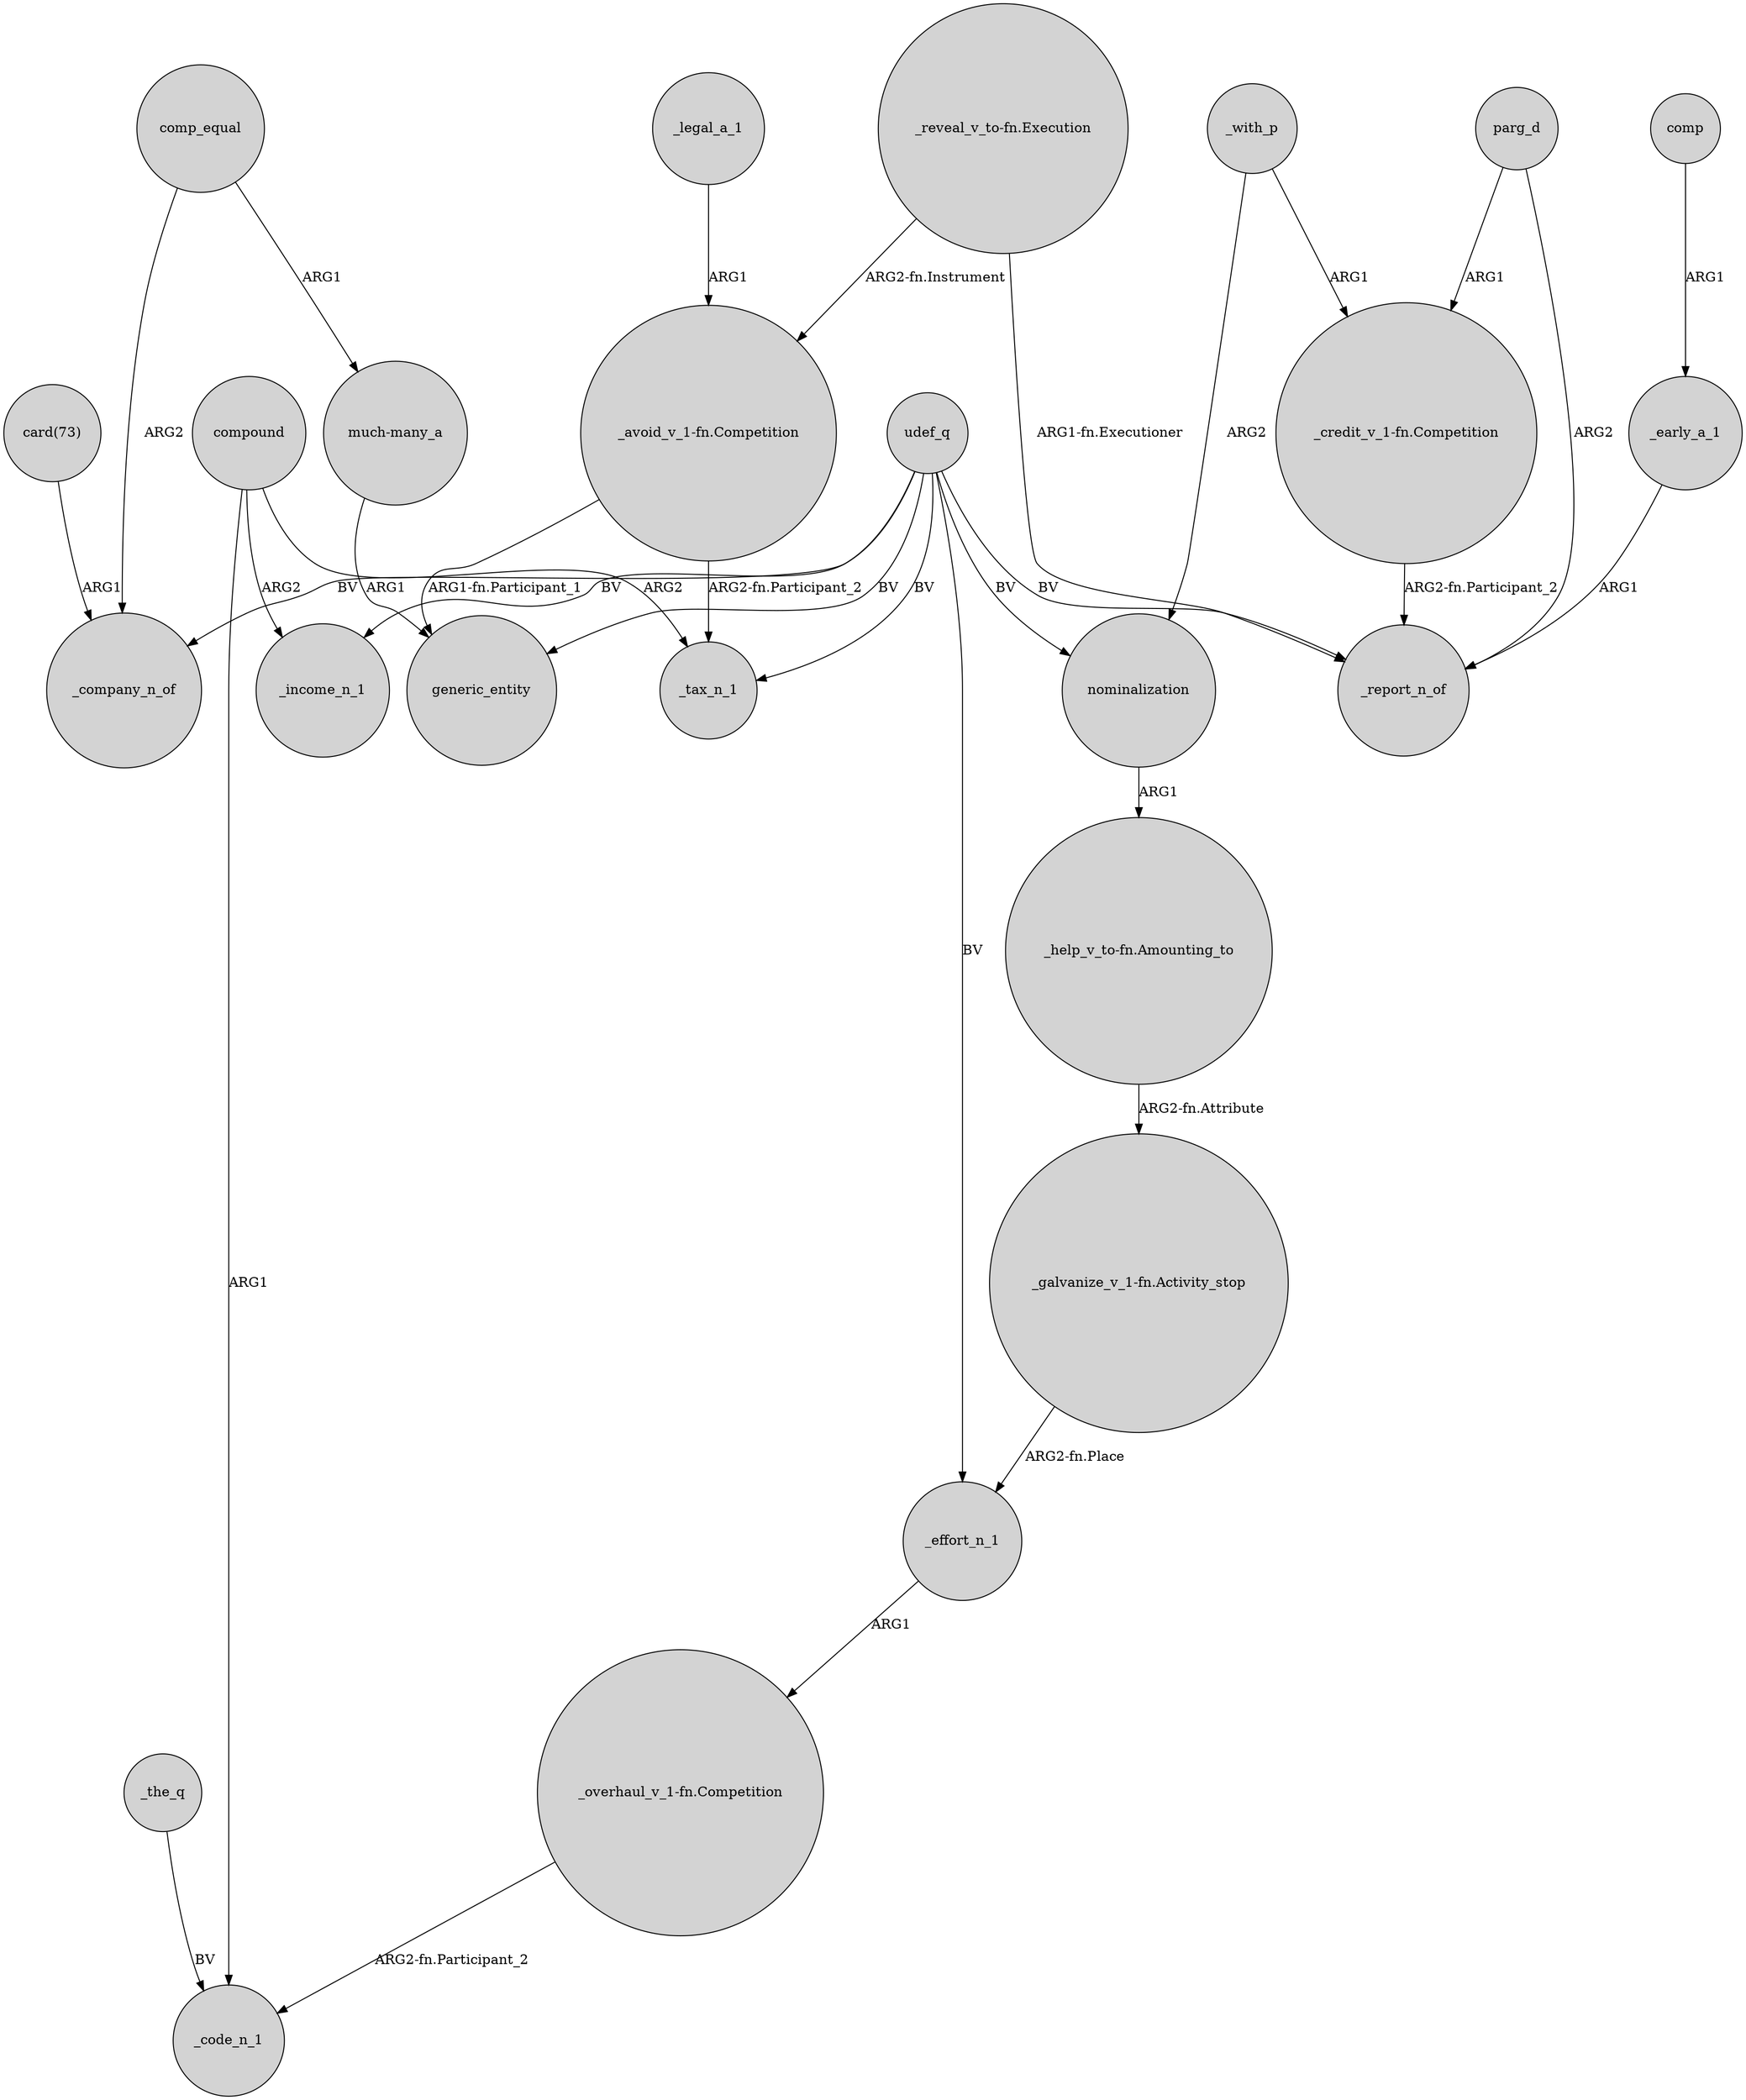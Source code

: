 digraph {
	node [shape=circle style=filled]
	udef_q -> _effort_n_1 [label=BV]
	_legal_a_1 -> "_avoid_v_1-fn.Competition" [label=ARG1]
	_with_p -> nominalization [label=ARG2]
	comp_equal -> _company_n_of [label=ARG2]
	nominalization -> "_help_v_to-fn.Amounting_to" [label=ARG1]
	udef_q -> _income_n_1 [label=BV]
	udef_q -> nominalization [label=BV]
	udef_q -> _tax_n_1 [label=BV]
	comp -> _early_a_1 [label=ARG1]
	"_galvanize_v_1-fn.Activity_stop" -> _effort_n_1 [label="ARG2-fn.Place"]
	_with_p -> "_credit_v_1-fn.Competition" [label=ARG1]
	udef_q -> generic_entity [label=BV]
	_early_a_1 -> _report_n_of [label=ARG1]
	udef_q -> _report_n_of [label=BV]
	comp_equal -> "much-many_a" [label=ARG1]
	_the_q -> _code_n_1 [label=BV]
	"card(73)" -> _company_n_of [label=ARG1]
	"much-many_a" -> generic_entity [label=ARG1]
	udef_q -> _company_n_of [label=BV]
	"_help_v_to-fn.Amounting_to" -> "_galvanize_v_1-fn.Activity_stop" [label="ARG2-fn.Attribute"]
	compound -> _tax_n_1 [label=ARG2]
	"_overhaul_v_1-fn.Competition" -> _code_n_1 [label="ARG2-fn.Participant_2"]
	_effort_n_1 -> "_overhaul_v_1-fn.Competition" [label=ARG1]
	compound -> _code_n_1 [label=ARG1]
	parg_d -> _report_n_of [label=ARG2]
	"_avoid_v_1-fn.Competition" -> generic_entity [label="ARG1-fn.Participant_1"]
	"_reveal_v_to-fn.Execution" -> _report_n_of [label="ARG1-fn.Executioner"]
	"_reveal_v_to-fn.Execution" -> "_avoid_v_1-fn.Competition" [label="ARG2-fn.Instrument"]
	compound -> _income_n_1 [label=ARG2]
	"_credit_v_1-fn.Competition" -> _report_n_of [label="ARG2-fn.Participant_2"]
	"_avoid_v_1-fn.Competition" -> _tax_n_1 [label="ARG2-fn.Participant_2"]
	parg_d -> "_credit_v_1-fn.Competition" [label=ARG1]
}
